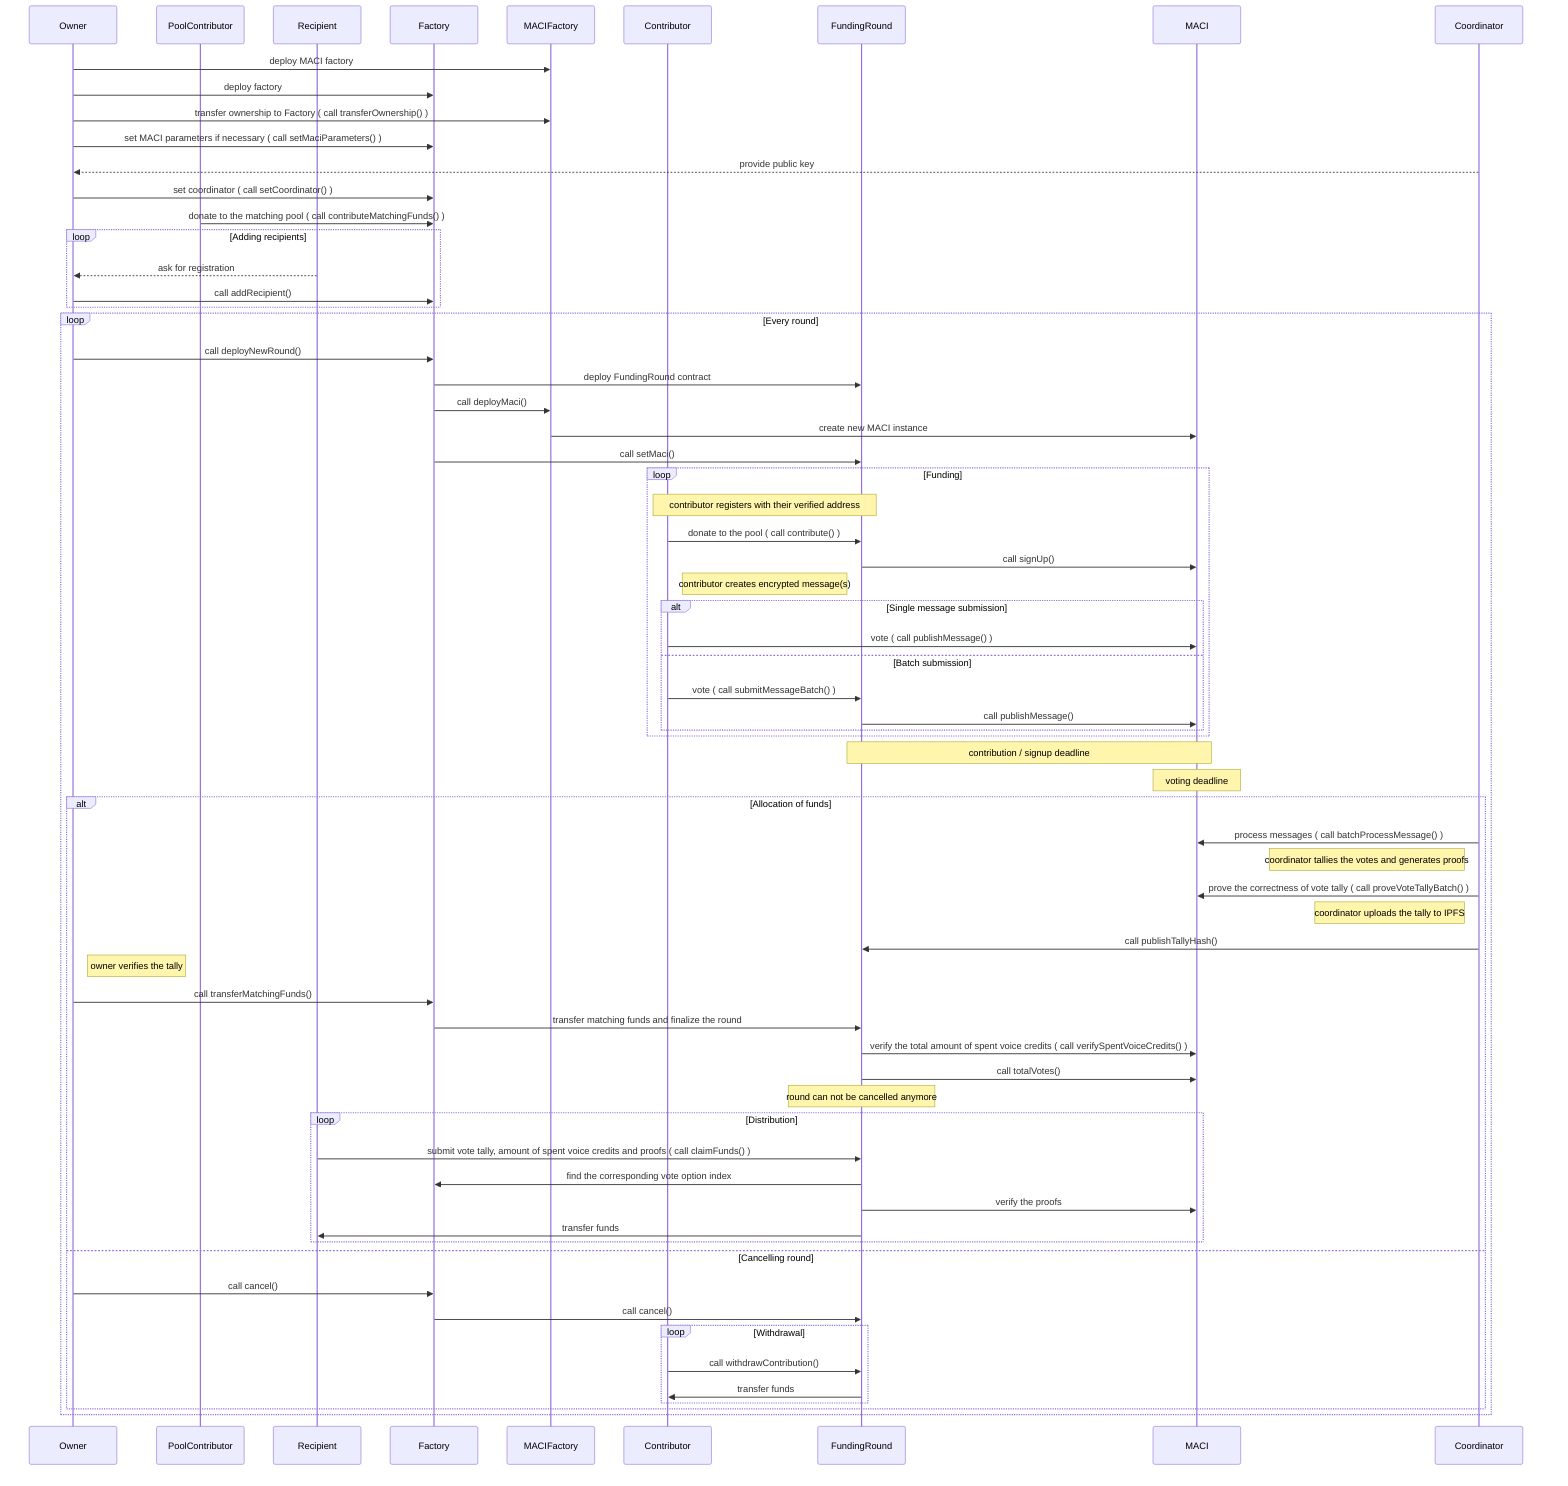 %% To render this diagram, paste the code into the live editor https://mermaid-js.github.io/mermaid-live-editor/ or use Mermaid CLI

sequenceDiagram
    participant Owner
    participant PoolContributor
    participant Recipient
    participant Factory
    participant MACIFactory
    participant Contributor
    participant FundingRound
    participant MACI
    participant Coordinator
    
    Owner ->> MACIFactory: deploy MACI factory
    Owner ->> Factory: deploy factory
    Owner ->> MACIFactory: transfer ownership to Factory ( call transferOwnership() )
    Owner ->> Factory: set MACI parameters if necessary ( call setMaciParameters() )
    Coordinator -->> Owner: provide public key
    Owner ->> Factory: set coordinator ( call setCoordinator() )
    PoolContributor ->> Factory: donate to the matching pool ( call contributeMatchingFunds() )

    loop Adding recipients
        Recipient -->> Owner: ask for registration
        Owner ->> Factory: call addRecipient()
    end
    
    loop Every round
        Owner ->> Factory: call deployNewRound()
        Factory ->> FundingRound: deploy FundingRound contract
        Factory ->> MACIFactory: call deployMaci()
        MACIFactory ->> MACI: create new MACI instance
        Factory ->> FundingRound: call setMaci()
        
        loop Funding
            Note over Contributor, FundingRound: contributor registers with their verified address
            Contributor ->> FundingRound: donate to the pool ( call contribute() )
            FundingRound ->> MACI: call signUp()
            Note right of Contributor: contributor creates encrypted message(s)
            alt Single message submission
                Contributor ->> MACI: vote ( call publishMessage() )
            else Batch submission
                Contributor ->> FundingRound: vote ( call submitMessageBatch() )
                FundingRound ->> MACI: call publishMessage()
            end
        end
        
        Note over FundingRound, MACI: contribution / signup deadline
        Note over MACI: voting deadline

        alt Allocation of funds
            Coordinator ->> MACI: process messages ( call batchProcessMessage() )
            Note left of Coordinator: coordinator tallies the votes and generates proofs
            Coordinator ->> MACI: prove the correctness of vote tally ( call proveVoteTallyBatch() )
            Note left of Coordinator: coordinator uploads the tally to IPFS
            Coordinator ->> FundingRound: call publishTallyHash()
            Note right of Owner: owner verifies the tally
            Owner ->> Factory: call transferMatchingFunds()
            Factory ->> FundingRound: transfer matching funds and finalize the round
            FundingRound ->> MACI: verify the total amount of spent voice credits ( call verifySpentVoiceCredits() )
            FundingRound ->> MACI: call totalVotes()
            Note over FundingRound: round can not be cancelled anymore

            loop Distribution
                Recipient ->> FundingRound: submit vote tally, amount of spent voice credits and proofs ( call claimFunds() )
                FundingRound ->> Factory: find the corresponding vote option index
                FundingRound ->> MACI: verify the proofs
                FundingRound ->> Recipient: transfer funds
            end
        else Cancelling round
            Owner ->> Factory: call cancel()
            Factory ->> FundingRound: call cancel()

            loop Withdrawal
                Contributor ->> FundingRound: call withdrawContribution()
                FundingRound ->> Contributor: transfer funds
            end
        end
    end